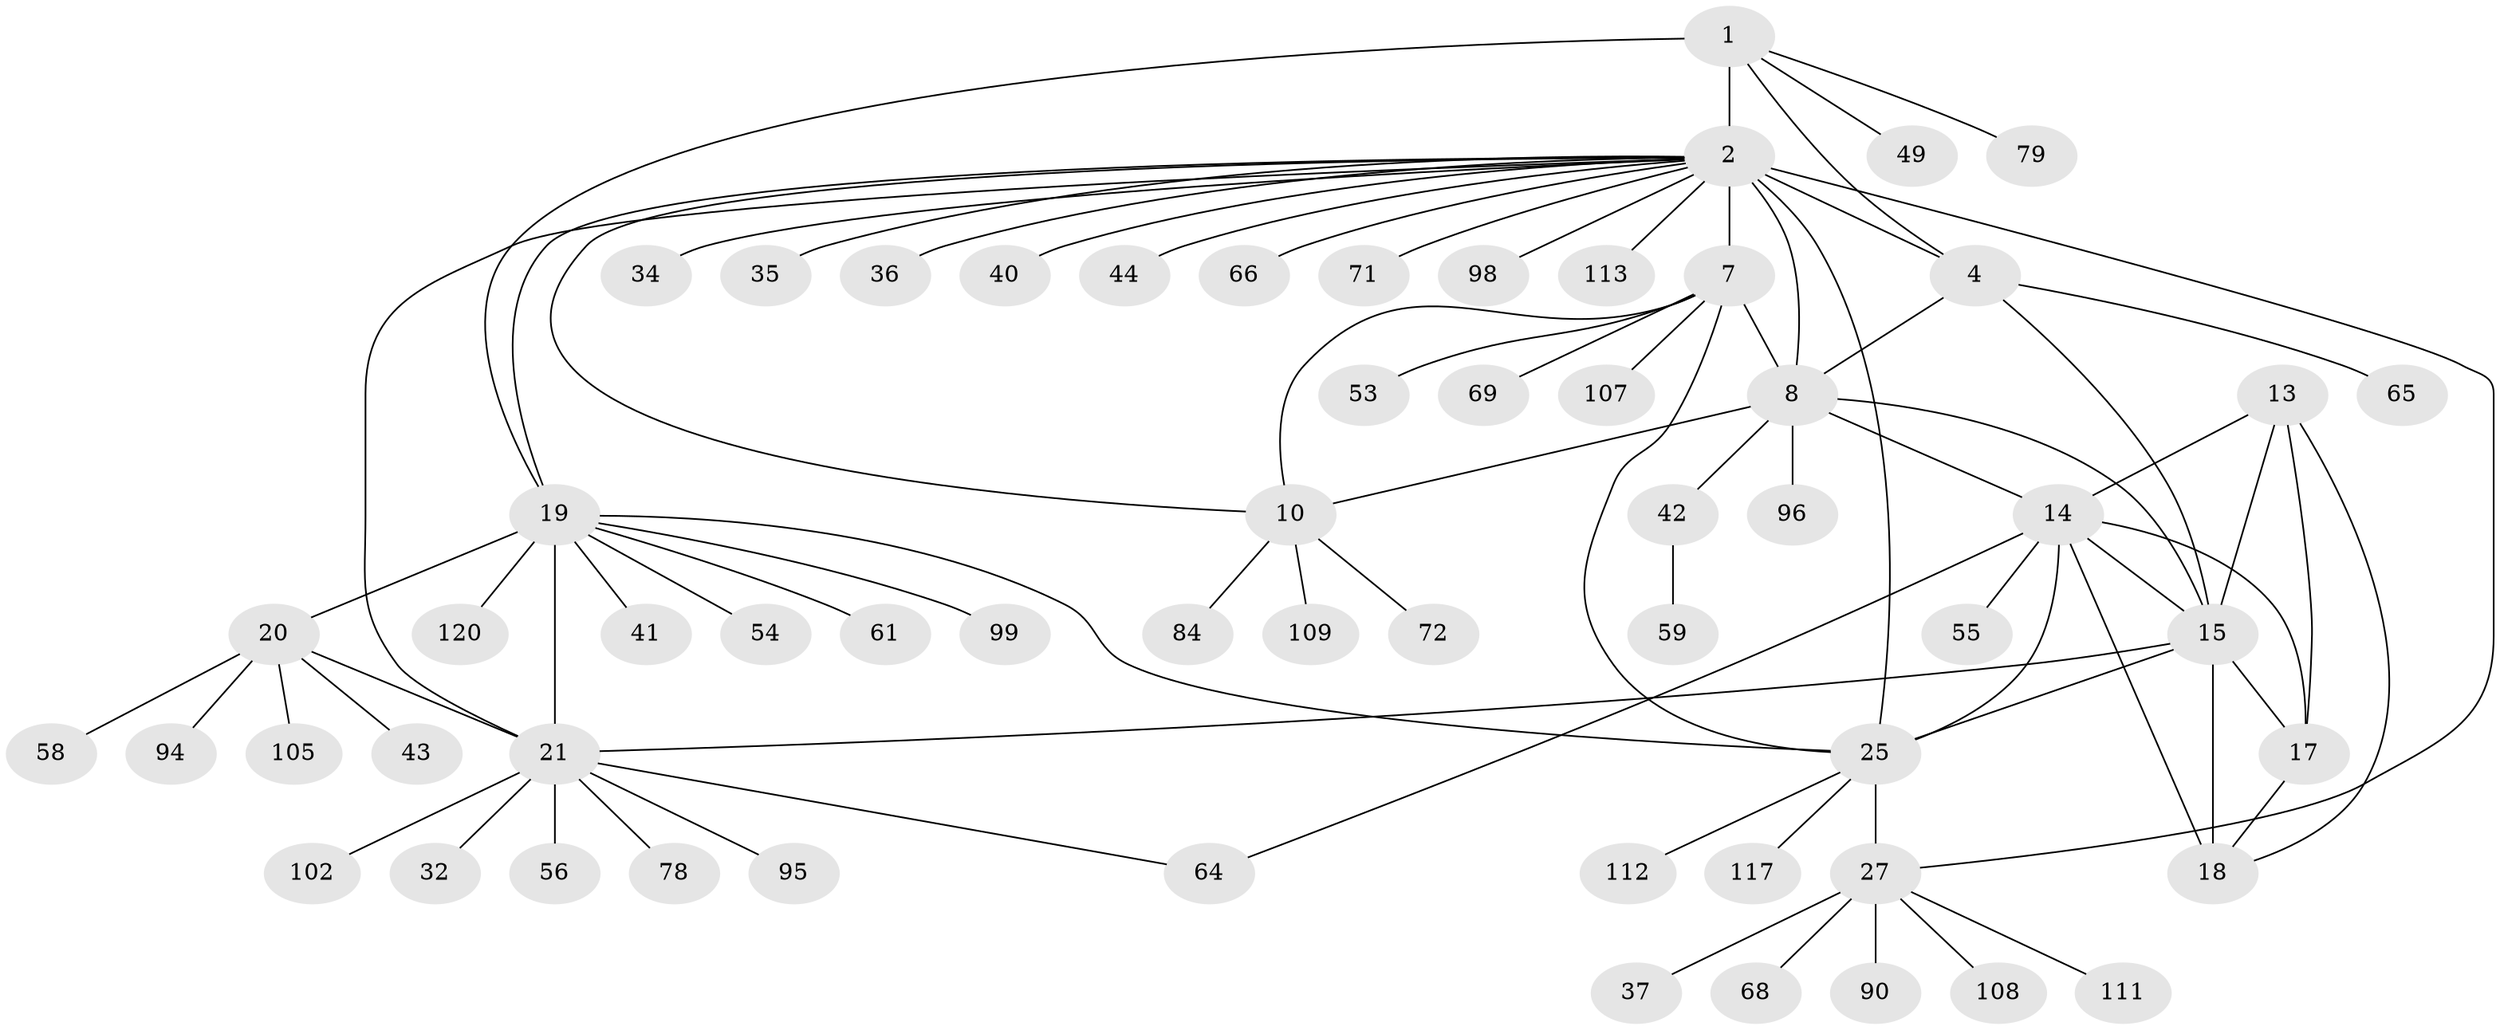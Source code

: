 // original degree distribution, {9: 0.041666666666666664, 8: 0.09166666666666666, 11: 0.008333333333333333, 10: 0.041666666666666664, 5: 0.025, 7: 0.016666666666666666, 14: 0.008333333333333333, 6: 0.008333333333333333, 12: 0.008333333333333333, 3: 0.03333333333333333, 1: 0.6083333333333333, 2: 0.10833333333333334}
// Generated by graph-tools (version 1.1) at 2025/15/03/09/25 04:15:48]
// undirected, 60 vertices, 82 edges
graph export_dot {
graph [start="1"]
  node [color=gray90,style=filled];
  1 [super="+38"];
  2 [super="+5+3+57"];
  4;
  7 [super="+11+76+87+88+45"];
  8 [super="+12+89+106"];
  10 [super="+46"];
  13;
  14 [super="+16+52"];
  15;
  17;
  18 [super="+119+47"];
  19 [super="+23+22+110"];
  20 [super="+31"];
  21 [super="+60"];
  25 [super="+115+83+26"];
  27 [super="+29"];
  32;
  34;
  35;
  36;
  37;
  40;
  41;
  42;
  43;
  44;
  49;
  53;
  54;
  55;
  56;
  58;
  59;
  61;
  64 [super="+101+92"];
  65;
  66;
  68;
  69;
  71 [super="+74"];
  72;
  78;
  79;
  84;
  90;
  94;
  95;
  96 [super="+114"];
  98;
  99;
  102;
  105;
  107;
  108;
  109;
  111;
  112;
  113;
  117;
  120;
  1 -- 2 [weight=4];
  1 -- 4;
  1 -- 49;
  1 -- 79;
  1 -- 19;
  2 -- 4 [weight=4];
  2 -- 40;
  2 -- 98;
  2 -- 66;
  2 -- 71;
  2 -- 7 [weight=2];
  2 -- 8 [weight=2];
  2 -- 10;
  2 -- 19;
  2 -- 25 [weight=3];
  2 -- 27 [weight=2];
  2 -- 34;
  2 -- 35;
  2 -- 44;
  2 -- 113;
  2 -- 36;
  2 -- 21;
  4 -- 15;
  4 -- 65;
  4 -- 8;
  7 -- 8 [weight=4];
  7 -- 10 [weight=2];
  7 -- 53;
  7 -- 69;
  7 -- 107;
  7 -- 25;
  8 -- 10 [weight=2];
  8 -- 42;
  8 -- 96;
  8 -- 14;
  8 -- 15 [weight=2];
  10 -- 84;
  10 -- 109;
  10 -- 72;
  13 -- 14 [weight=2];
  13 -- 15;
  13 -- 17;
  13 -- 18;
  14 -- 15 [weight=2];
  14 -- 17 [weight=2];
  14 -- 18 [weight=2];
  14 -- 55;
  14 -- 64;
  14 -- 25 [weight=2];
  15 -- 17;
  15 -- 18;
  15 -- 21;
  15 -- 25;
  17 -- 18;
  19 -- 20 [weight=4];
  19 -- 21 [weight=4];
  19 -- 54;
  19 -- 99;
  19 -- 41;
  19 -- 120;
  19 -- 61;
  19 -- 25 [weight=2];
  20 -- 21;
  20 -- 43;
  20 -- 58;
  20 -- 94;
  20 -- 105;
  21 -- 32;
  21 -- 56;
  21 -- 78;
  21 -- 95;
  21 -- 102;
  21 -- 64;
  25 -- 27 [weight=6];
  25 -- 112;
  25 -- 117;
  27 -- 90;
  27 -- 108;
  27 -- 111;
  27 -- 68;
  27 -- 37;
  42 -- 59;
}
